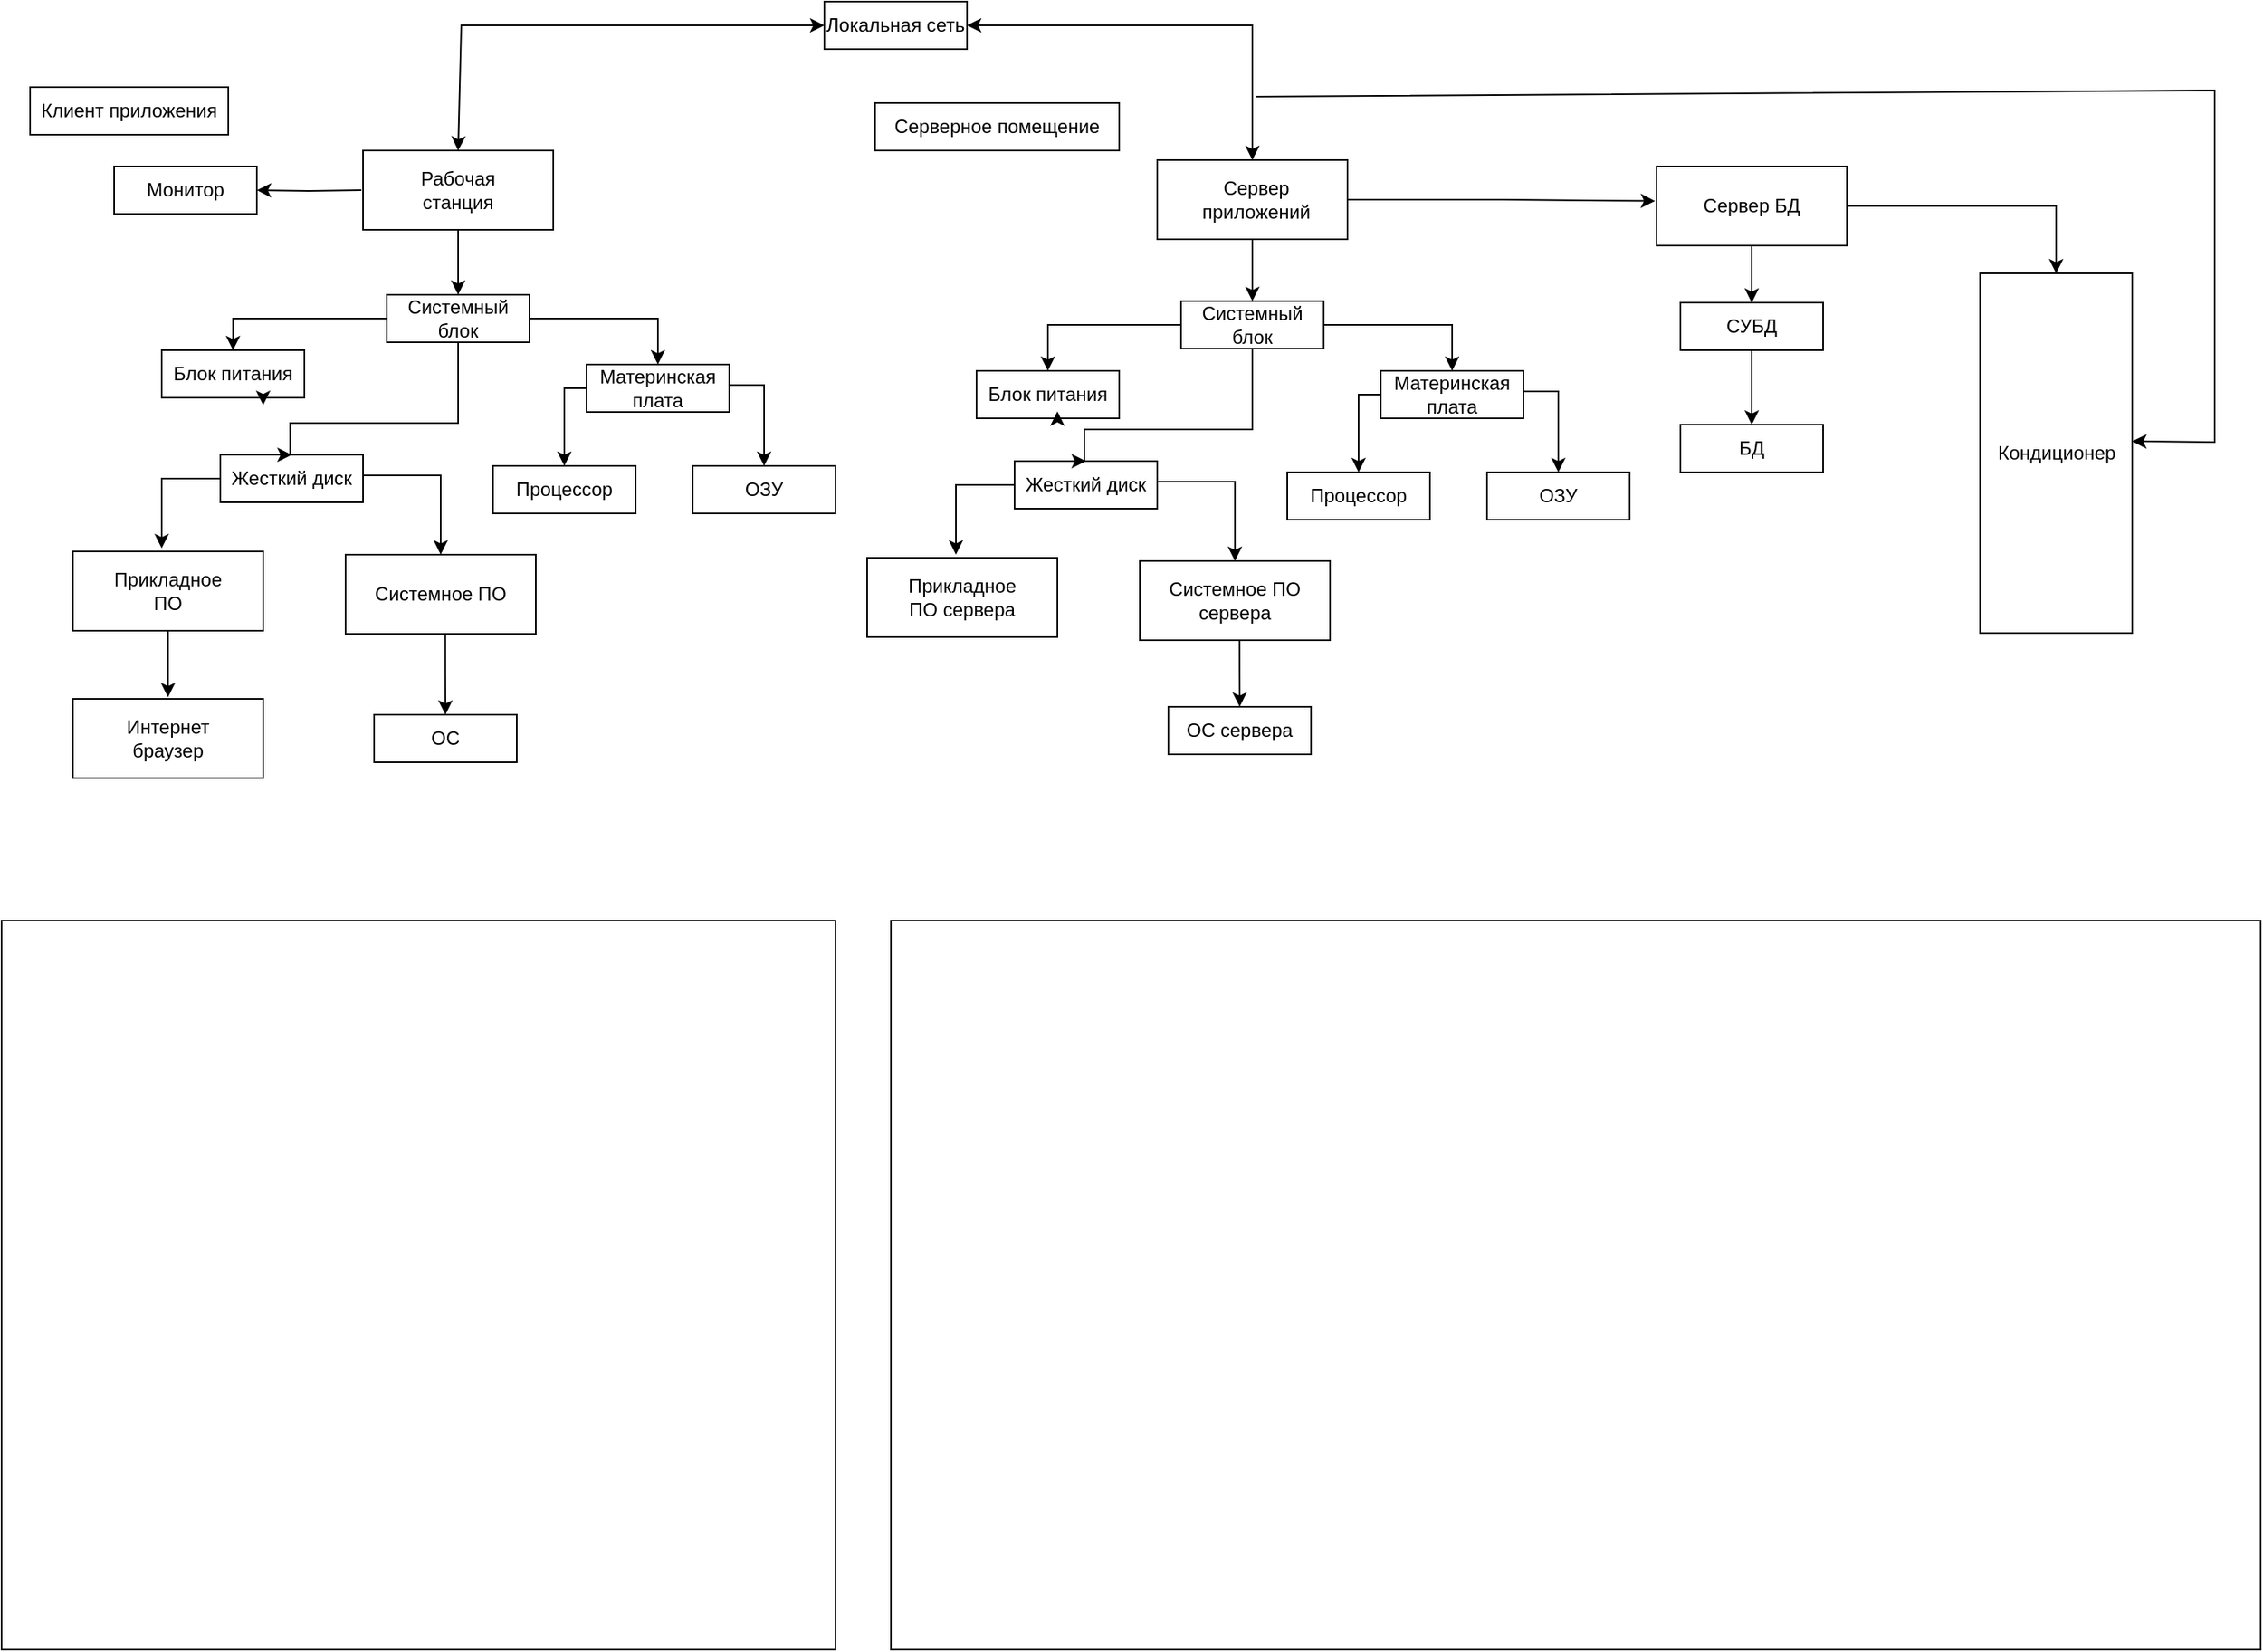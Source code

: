 <mxfile version="24.3.1" type="github">
  <diagram name="Страница — 1" id="SFzuSQNLW-bOwVATLUZI">
    <mxGraphModel dx="1195" dy="1111" grid="1" gridSize="10" guides="1" tooltips="1" connect="1" arrows="1" fold="1" page="1" pageScale="1" pageWidth="827" pageHeight="1169" math="0" shadow="0">
      <root>
        <mxCell id="0" />
        <mxCell id="1" parent="0" />
        <mxCell id="iW1d0NjDWljR0jhIMy1h-1" value="" style="rounded=0;whiteSpace=wrap;html=1;strokeColor=#000000;fillColor=none;fontColor=#000000;" vertex="1" parent="1">
          <mxGeometry x="874" y="630" width="120" height="50" as="geometry" />
        </mxCell>
        <mxCell id="iW1d0NjDWljR0jhIMy1h-2" value="&lt;font&gt;Интернет браузер&lt;/font&gt;" style="text;html=1;align=center;verticalAlign=middle;whiteSpace=wrap;rounded=0;strokeColor=none;fontColor=#000000;" vertex="1" parent="1">
          <mxGeometry x="889" y="640" width="90" height="30" as="geometry" />
        </mxCell>
        <mxCell id="iW1d0NjDWljR0jhIMy1h-3" value="" style="edgeStyle=orthogonalEdgeStyle;rounded=0;orthogonalLoop=1;jettySize=auto;html=1;strokeColor=#000000;fontColor=#000000;" edge="1" parent="1" source="iW1d0NjDWljR0jhIMy1h-4">
          <mxGeometry relative="1" as="geometry">
            <mxPoint x="934" y="629" as="targetPoint" />
          </mxGeometry>
        </mxCell>
        <mxCell id="iW1d0NjDWljR0jhIMy1h-4" value="" style="rounded=0;whiteSpace=wrap;html=1;strokeColor=#000000;fillColor=none;fontColor=#000000;" vertex="1" parent="1">
          <mxGeometry x="874" y="537" width="120" height="50" as="geometry" />
        </mxCell>
        <mxCell id="iW1d0NjDWljR0jhIMy1h-5" value="&lt;font&gt;Прикладное ПО&lt;/font&gt;" style="text;html=1;align=center;verticalAlign=middle;whiteSpace=wrap;rounded=0;strokeColor=none;fontColor=#000000;" vertex="1" parent="1">
          <mxGeometry x="889" y="547" width="90" height="30" as="geometry" />
        </mxCell>
        <mxCell id="iW1d0NjDWljR0jhIMy1h-6" value="" style="edgeStyle=orthogonalEdgeStyle;rounded=0;orthogonalLoop=1;jettySize=auto;html=1;strokeColor=#000000;fontColor=#000000;" edge="1" parent="1" source="iW1d0NjDWljR0jhIMy1h-7" target="iW1d0NjDWljR0jhIMy1h-29">
          <mxGeometry relative="1" as="geometry" />
        </mxCell>
        <mxCell id="iW1d0NjDWljR0jhIMy1h-7" value="" style="rounded=0;whiteSpace=wrap;html=1;strokeColor=#000000;fillColor=none;fontColor=#000000;" vertex="1" parent="1">
          <mxGeometry x="1057" y="284" width="120" height="50" as="geometry" />
        </mxCell>
        <mxCell id="iW1d0NjDWljR0jhIMy1h-8" value="" style="edgeStyle=orthogonalEdgeStyle;rounded=0;orthogonalLoop=1;jettySize=auto;html=1;strokeColor=#000000;fontColor=#000000;" edge="1" parent="1" target="iW1d0NjDWljR0jhIMy1h-73">
          <mxGeometry relative="1" as="geometry">
            <mxPoint x="1056" y="309" as="sourcePoint" />
          </mxGeometry>
        </mxCell>
        <mxCell id="iW1d0NjDWljR0jhIMy1h-9" value="&lt;font&gt;Рабочая станция&lt;/font&gt;" style="text;html=1;align=center;verticalAlign=middle;whiteSpace=wrap;rounded=0;strokeColor=none;fontColor=#000000;" vertex="1" parent="1">
          <mxGeometry x="1072" y="294" width="90" height="30" as="geometry" />
        </mxCell>
        <mxCell id="iW1d0NjDWljR0jhIMy1h-11" value="" style="rounded=0;whiteSpace=wrap;html=1;strokeColor=#000000;fillColor=none;fontColor=#000000;" vertex="1" parent="1">
          <mxGeometry x="1046" y="539" width="120" height="50" as="geometry" />
        </mxCell>
        <mxCell id="iW1d0NjDWljR0jhIMy1h-12" value="" style="edgeStyle=orthogonalEdgeStyle;rounded=0;orthogonalLoop=1;jettySize=auto;html=1;strokeColor=#000000;movable=1;resizable=1;rotatable=1;deletable=1;editable=1;locked=0;connectable=1;exitX=0.524;exitY=1.008;exitDx=0;exitDy=0;exitPerimeter=0;fontColor=#000000;" edge="1" parent="1" source="iW1d0NjDWljR0jhIMy1h-11" target="iW1d0NjDWljR0jhIMy1h-32">
          <mxGeometry relative="1" as="geometry">
            <mxPoint x="1112" y="590" as="sourcePoint" />
            <Array as="points" />
          </mxGeometry>
        </mxCell>
        <mxCell id="iW1d0NjDWljR0jhIMy1h-13" value="&lt;font&gt;Системное ПО&lt;/font&gt;" style="text;html=1;align=center;verticalAlign=middle;whiteSpace=wrap;rounded=0;strokeColor=none;fontColor=#000000;" vertex="1" parent="1">
          <mxGeometry x="1061" y="549" width="90" height="30" as="geometry" />
        </mxCell>
        <mxCell id="iW1d0NjDWljR0jhIMy1h-14" value="" style="edgeStyle=orthogonalEdgeStyle;rounded=0;orthogonalLoop=1;jettySize=auto;html=1;strokeColor=#000000;exitX=1;exitY=0.5;exitDx=0;exitDy=0;startArrow=classic;startFill=1;fontColor=#000000;" edge="1" parent="1" source="iW1d0NjDWljR0jhIMy1h-15" target="iW1d0NjDWljR0jhIMy1h-18">
          <mxGeometry relative="1" as="geometry">
            <mxPoint x="1520.077" y="220" as="sourcePoint" />
          </mxGeometry>
        </mxCell>
        <mxCell id="iW1d0NjDWljR0jhIMy1h-15" value="&lt;font&gt;Локальная сеть&lt;/font&gt;" style="text;html=1;align=center;verticalAlign=middle;whiteSpace=wrap;rounded=0;strokeColor=#000000;fontColor=#000000;" vertex="1" parent="1">
          <mxGeometry x="1348" y="190" width="90" height="30" as="geometry" />
        </mxCell>
        <mxCell id="iW1d0NjDWljR0jhIMy1h-16" value="" style="edgeStyle=orthogonalEdgeStyle;rounded=0;orthogonalLoop=1;jettySize=auto;html=1;strokeColor=#000000;fontColor=#000000;" edge="1" parent="1" source="iW1d0NjDWljR0jhIMy1h-18" target="iW1d0NjDWljR0jhIMy1h-52">
          <mxGeometry relative="1" as="geometry" />
        </mxCell>
        <mxCell id="iW1d0NjDWljR0jhIMy1h-17" value="" style="edgeStyle=orthogonalEdgeStyle;rounded=0;orthogonalLoop=1;jettySize=auto;html=1;strokeColor=#000000;entryX=-0.008;entryY=0.437;entryDx=0;entryDy=0;entryPerimeter=0;fontColor=#000000;" edge="1" parent="1" source="iW1d0NjDWljR0jhIMy1h-18" target="iW1d0NjDWljR0jhIMy1h-21">
          <mxGeometry relative="1" as="geometry">
            <mxPoint x="1778" y="315" as="targetPoint" />
          </mxGeometry>
        </mxCell>
        <mxCell id="iW1d0NjDWljR0jhIMy1h-18" value="" style="rounded=0;whiteSpace=wrap;html=1;strokeColor=#000000;fillColor=none;fontColor=#000000;" vertex="1" parent="1">
          <mxGeometry x="1558" y="290" width="120" height="50" as="geometry" />
        </mxCell>
        <mxCell id="iW1d0NjDWljR0jhIMy1h-19" value="&lt;font&gt;Сервер приложений&lt;/font&gt;" style="text;html=1;align=center;verticalAlign=middle;whiteSpace=wrap;rounded=0;strokeColor=none;fontColor=#000000;" vertex="1" parent="1">
          <mxGeometry x="1573" y="300" width="95" height="30" as="geometry" />
        </mxCell>
        <mxCell id="iW1d0NjDWljR0jhIMy1h-20" value="" style="edgeStyle=orthogonalEdgeStyle;rounded=0;orthogonalLoop=1;jettySize=auto;html=1;strokeColor=#000000;fontColor=#000000;" edge="1" parent="1" source="iW1d0NjDWljR0jhIMy1h-21" target="iW1d0NjDWljR0jhIMy1h-25">
          <mxGeometry relative="1" as="geometry" />
        </mxCell>
        <mxCell id="iW1d0NjDWljR0jhIMy1h-21" value="" style="rounded=0;whiteSpace=wrap;html=1;strokeColor=#000000;fillColor=none;fontColor=#000000;" vertex="1" parent="1">
          <mxGeometry x="1873" y="294" width="120" height="50" as="geometry" />
        </mxCell>
        <mxCell id="iW1d0NjDWljR0jhIMy1h-22" value="&lt;font&gt;Сервер БД&lt;/font&gt;" style="text;html=1;align=center;verticalAlign=middle;whiteSpace=wrap;rounded=0;strokeColor=none;fontColor=#000000;" vertex="1" parent="1">
          <mxGeometry x="1888" y="304" width="90" height="30" as="geometry" />
        </mxCell>
        <mxCell id="iW1d0NjDWljR0jhIMy1h-23" value="&lt;font&gt;БД&lt;/font&gt;" style="text;html=1;align=center;verticalAlign=middle;whiteSpace=wrap;rounded=0;strokeColor=#000000;fontColor=#000000;" vertex="1" parent="1">
          <mxGeometry x="1888" y="457" width="90" height="30" as="geometry" />
        </mxCell>
        <mxCell id="iW1d0NjDWljR0jhIMy1h-24" value="" style="edgeStyle=orthogonalEdgeStyle;rounded=0;orthogonalLoop=1;jettySize=auto;html=1;strokeColor=#000000;fontColor=#000000;" edge="1" parent="1" source="iW1d0NjDWljR0jhIMy1h-25" target="iW1d0NjDWljR0jhIMy1h-23">
          <mxGeometry relative="1" as="geometry" />
        </mxCell>
        <mxCell id="iW1d0NjDWljR0jhIMy1h-25" value="&lt;font&gt;СУБД&lt;/font&gt;" style="text;html=1;align=center;verticalAlign=middle;whiteSpace=wrap;rounded=0;strokeColor=#000000;fontColor=#000000;" vertex="1" parent="1">
          <mxGeometry x="1888" y="380" width="90" height="30" as="geometry" />
        </mxCell>
        <mxCell id="iW1d0NjDWljR0jhIMy1h-26" value="" style="edgeStyle=orthogonalEdgeStyle;rounded=0;orthogonalLoop=1;jettySize=auto;html=1;strokeColor=#000000;fontColor=#000000;" edge="1" parent="1" source="iW1d0NjDWljR0jhIMy1h-29" target="iW1d0NjDWljR0jhIMy1h-31">
          <mxGeometry relative="1" as="geometry" />
        </mxCell>
        <mxCell id="iW1d0NjDWljR0jhIMy1h-27" value="" style="edgeStyle=orthogonalEdgeStyle;rounded=0;orthogonalLoop=1;jettySize=auto;html=1;strokeColor=#000000;fontColor=#000000;" edge="1" parent="1" source="iW1d0NjDWljR0jhIMy1h-29" target="iW1d0NjDWljR0jhIMy1h-39">
          <mxGeometry relative="1" as="geometry" />
        </mxCell>
        <mxCell id="iW1d0NjDWljR0jhIMy1h-28" value="" style="edgeStyle=orthogonalEdgeStyle;rounded=0;orthogonalLoop=1;jettySize=auto;html=1;entryX=0.5;entryY=0;entryDx=0;entryDy=0;strokeColor=#000000;fontColor=#000000;" edge="1" parent="1" source="iW1d0NjDWljR0jhIMy1h-29" target="iW1d0NjDWljR0jhIMy1h-36">
          <mxGeometry relative="1" as="geometry">
            <Array as="points">
              <mxPoint x="1117" y="456" />
              <mxPoint x="1011" y="456" />
              <mxPoint x="1011" y="476" />
            </Array>
          </mxGeometry>
        </mxCell>
        <mxCell id="iW1d0NjDWljR0jhIMy1h-29" value="&lt;font&gt;Системный блок&lt;/font&gt;" style="text;html=1;align=center;verticalAlign=middle;whiteSpace=wrap;rounded=0;strokeColor=#000000;fontColor=#000000;" vertex="1" parent="1">
          <mxGeometry x="1072" y="375" width="90" height="30" as="geometry" />
        </mxCell>
        <mxCell id="iW1d0NjDWljR0jhIMy1h-30" style="edgeStyle=orthogonalEdgeStyle;rounded=0;orthogonalLoop=1;jettySize=auto;html=1;exitX=0.5;exitY=1;exitDx=0;exitDy=0;strokeColor=#000000;fontColor=#000000;" edge="1" parent="1" source="iW1d0NjDWljR0jhIMy1h-31">
          <mxGeometry relative="1" as="geometry">
            <mxPoint x="994.0" y="444.6" as="targetPoint" />
          </mxGeometry>
        </mxCell>
        <mxCell id="iW1d0NjDWljR0jhIMy1h-31" value="&lt;font&gt;Блок питания&lt;/font&gt;" style="text;html=1;align=center;verticalAlign=middle;whiteSpace=wrap;rounded=0;strokeColor=#000000;fontColor=#000000;" vertex="1" parent="1">
          <mxGeometry x="930" y="410" width="90" height="30" as="geometry" />
        </mxCell>
        <mxCell id="iW1d0NjDWljR0jhIMy1h-32" value="&lt;font&gt;ОС&lt;/font&gt;" style="text;html=1;align=center;verticalAlign=middle;whiteSpace=wrap;rounded=0;strokeColor=#000000;fontColor=#000000;" vertex="1" parent="1">
          <mxGeometry x="1064" y="640" width="90" height="30" as="geometry" />
        </mxCell>
        <mxCell id="iW1d0NjDWljR0jhIMy1h-34" value="&lt;div&gt;&lt;br&gt;&lt;/div&gt;&lt;div&gt;&lt;br&gt;&lt;/div&gt;&lt;div&gt;&lt;br&gt;&lt;/div&gt;&lt;div&gt;&lt;br&gt;&lt;/div&gt;" style="edgeStyle=orthogonalEdgeStyle;rounded=0;orthogonalLoop=1;jettySize=auto;html=1;startArrow=none;startFill=0;strokeColor=#000000;fontColor=#000000;" edge="1" parent="1" source="iW1d0NjDWljR0jhIMy1h-36">
          <mxGeometry relative="1" as="geometry">
            <mxPoint x="930" y="535" as="targetPoint" />
            <Array as="points">
              <mxPoint x="930" y="491" />
              <mxPoint x="930" y="533" />
            </Array>
          </mxGeometry>
        </mxCell>
        <mxCell id="iW1d0NjDWljR0jhIMy1h-35" value="" style="edgeStyle=orthogonalEdgeStyle;rounded=0;orthogonalLoop=1;jettySize=auto;html=1;entryX=0.5;entryY=0;entryDx=0;entryDy=0;strokeColor=#000000;fontColor=#000000;" edge="1" parent="1" source="iW1d0NjDWljR0jhIMy1h-36" target="iW1d0NjDWljR0jhIMy1h-11">
          <mxGeometry relative="1" as="geometry">
            <Array as="points">
              <mxPoint x="1106" y="489" />
            </Array>
          </mxGeometry>
        </mxCell>
        <mxCell id="iW1d0NjDWljR0jhIMy1h-36" value="&lt;font&gt;Жесткий диск&lt;/font&gt;" style="text;html=1;align=center;verticalAlign=middle;whiteSpace=wrap;rounded=0;strokeColor=#000000;fontColor=#000000;" vertex="1" parent="1">
          <mxGeometry x="967" y="476" width="90" height="30" as="geometry" />
        </mxCell>
        <mxCell id="iW1d0NjDWljR0jhIMy1h-37" value="" style="edgeStyle=orthogonalEdgeStyle;rounded=0;orthogonalLoop=1;jettySize=auto;html=1;entryX=0.5;entryY=0;entryDx=0;entryDy=0;strokeColor=#000000;fontColor=#000000;" edge="1" parent="1" source="iW1d0NjDWljR0jhIMy1h-39" target="iW1d0NjDWljR0jhIMy1h-42">
          <mxGeometry relative="1" as="geometry">
            <Array as="points">
              <mxPoint x="1184" y="434" />
            </Array>
          </mxGeometry>
        </mxCell>
        <mxCell id="iW1d0NjDWljR0jhIMy1h-38" value="" style="edgeStyle=orthogonalEdgeStyle;rounded=0;orthogonalLoop=1;jettySize=auto;html=1;entryX=0.5;entryY=0;entryDx=0;entryDy=0;strokeColor=#000000;fontColor=#000000;" edge="1" parent="1" source="iW1d0NjDWljR0jhIMy1h-39" target="iW1d0NjDWljR0jhIMy1h-41">
          <mxGeometry relative="1" as="geometry">
            <mxPoint x="1373" y="434" as="targetPoint" />
            <Array as="points">
              <mxPoint x="1310" y="432" />
            </Array>
          </mxGeometry>
        </mxCell>
        <mxCell id="iW1d0NjDWljR0jhIMy1h-39" value="&lt;font&gt;Материнская плата&lt;/font&gt;" style="text;html=1;align=center;verticalAlign=middle;whiteSpace=wrap;rounded=0;strokeColor=#000000;fontColor=#000000;" vertex="1" parent="1">
          <mxGeometry x="1198" y="419" width="90" height="30" as="geometry" />
        </mxCell>
        <mxCell id="iW1d0NjDWljR0jhIMy1h-40" style="edgeStyle=orthogonalEdgeStyle;rounded=0;orthogonalLoop=1;jettySize=auto;html=1;exitX=0.5;exitY=1;exitDx=0;exitDy=0;strokeColor=#000000;fontColor=#000000;" edge="1" parent="1" source="iW1d0NjDWljR0jhIMy1h-25" target="iW1d0NjDWljR0jhIMy1h-25">
          <mxGeometry relative="1" as="geometry" />
        </mxCell>
        <mxCell id="iW1d0NjDWljR0jhIMy1h-41" value="&lt;font&gt;ОЗУ&lt;/font&gt;" style="text;html=1;align=center;verticalAlign=middle;whiteSpace=wrap;rounded=0;strokeColor=#000000;fontColor=#000000;" vertex="1" parent="1">
          <mxGeometry x="1265" y="483" width="90" height="30" as="geometry" />
        </mxCell>
        <mxCell id="iW1d0NjDWljR0jhIMy1h-42" value="&lt;font&gt;Процессор&lt;/font&gt;" style="text;html=1;align=center;verticalAlign=middle;whiteSpace=wrap;rounded=0;strokeColor=#000000;fontColor=#000000;" vertex="1" parent="1">
          <mxGeometry x="1139" y="483" width="90" height="30" as="geometry" />
        </mxCell>
        <mxCell id="iW1d0NjDWljR0jhIMy1h-43" value="" style="rounded=0;whiteSpace=wrap;html=1;strokeColor=#000000;fillColor=none;fontColor=#000000;" vertex="1" parent="1">
          <mxGeometry x="1375" y="541" width="120" height="50" as="geometry" />
        </mxCell>
        <mxCell id="iW1d0NjDWljR0jhIMy1h-44" value="&lt;font&gt;Прикладное ПО сервера&lt;/font&gt;" style="text;html=1;align=center;verticalAlign=middle;whiteSpace=wrap;rounded=0;strokeColor=none;fontColor=#000000;" vertex="1" parent="1">
          <mxGeometry x="1390" y="551" width="90" height="30" as="geometry" />
        </mxCell>
        <mxCell id="iW1d0NjDWljR0jhIMy1h-46" value="" style="rounded=0;whiteSpace=wrap;html=1;strokeColor=#000000;fillColor=none;fontColor=#000000;" vertex="1" parent="1">
          <mxGeometry x="1547" y="543" width="120" height="50" as="geometry" />
        </mxCell>
        <mxCell id="iW1d0NjDWljR0jhIMy1h-47" value="" style="edgeStyle=orthogonalEdgeStyle;rounded=0;orthogonalLoop=1;jettySize=auto;html=1;strokeColor=#000000;movable=1;resizable=1;rotatable=1;deletable=1;editable=1;locked=0;connectable=1;exitX=0.524;exitY=1.008;exitDx=0;exitDy=0;exitPerimeter=0;fontColor=#000000;" edge="1" parent="1" source="iW1d0NjDWljR0jhIMy1h-46" target="iW1d0NjDWljR0jhIMy1h-55">
          <mxGeometry relative="1" as="geometry">
            <mxPoint x="1613" y="594" as="sourcePoint" />
            <Array as="points" />
          </mxGeometry>
        </mxCell>
        <mxCell id="iW1d0NjDWljR0jhIMy1h-48" value="&lt;font&gt;Системное ПО сервера&lt;/font&gt;" style="text;html=1;align=center;verticalAlign=middle;whiteSpace=wrap;rounded=0;strokeColor=none;fontColor=#000000;" vertex="1" parent="1">
          <mxGeometry x="1562" y="553" width="90" height="30" as="geometry" />
        </mxCell>
        <mxCell id="iW1d0NjDWljR0jhIMy1h-49" value="" style="edgeStyle=orthogonalEdgeStyle;rounded=0;orthogonalLoop=1;jettySize=auto;html=1;strokeColor=#000000;fontColor=#000000;" edge="1" parent="1" source="iW1d0NjDWljR0jhIMy1h-52" target="iW1d0NjDWljR0jhIMy1h-54">
          <mxGeometry relative="1" as="geometry" />
        </mxCell>
        <mxCell id="iW1d0NjDWljR0jhIMy1h-50" value="" style="edgeStyle=orthogonalEdgeStyle;rounded=0;orthogonalLoop=1;jettySize=auto;html=1;strokeColor=#000000;fontColor=#000000;" edge="1" parent="1" source="iW1d0NjDWljR0jhIMy1h-52" target="iW1d0NjDWljR0jhIMy1h-62">
          <mxGeometry relative="1" as="geometry" />
        </mxCell>
        <mxCell id="iW1d0NjDWljR0jhIMy1h-51" value="" style="edgeStyle=orthogonalEdgeStyle;rounded=0;orthogonalLoop=1;jettySize=auto;html=1;entryX=0.5;entryY=0;entryDx=0;entryDy=0;strokeColor=#000000;fontColor=#000000;" edge="1" parent="1" source="iW1d0NjDWljR0jhIMy1h-52" target="iW1d0NjDWljR0jhIMy1h-59">
          <mxGeometry relative="1" as="geometry">
            <Array as="points">
              <mxPoint x="1618" y="460" />
              <mxPoint x="1512" y="460" />
              <mxPoint x="1512" y="480" />
            </Array>
          </mxGeometry>
        </mxCell>
        <mxCell id="iW1d0NjDWljR0jhIMy1h-52" value="&lt;font&gt;Системный блок&lt;/font&gt;" style="text;html=1;align=center;verticalAlign=middle;whiteSpace=wrap;rounded=0;strokeColor=#000000;fontColor=#000000;" vertex="1" parent="1">
          <mxGeometry x="1573" y="379" width="90" height="30" as="geometry" />
        </mxCell>
        <mxCell id="iW1d0NjDWljR0jhIMy1h-53" style="edgeStyle=orthogonalEdgeStyle;rounded=0;orthogonalLoop=1;jettySize=auto;html=1;exitX=0.5;exitY=1;exitDx=0;exitDy=0;strokeColor=#000000;fontColor=#000000;" edge="1" parent="1" source="iW1d0NjDWljR0jhIMy1h-54">
          <mxGeometry relative="1" as="geometry">
            <mxPoint x="1495.0" y="448.6" as="targetPoint" />
          </mxGeometry>
        </mxCell>
        <mxCell id="iW1d0NjDWljR0jhIMy1h-54" value="&lt;font&gt;Блок питания&lt;/font&gt;" style="text;html=1;align=center;verticalAlign=middle;whiteSpace=wrap;rounded=0;strokeColor=#000000;fontColor=#000000;" vertex="1" parent="1">
          <mxGeometry x="1444" y="423" width="90" height="30" as="geometry" />
        </mxCell>
        <mxCell id="iW1d0NjDWljR0jhIMy1h-55" value="&lt;font&gt;ОС сервера&lt;/font&gt;" style="text;html=1;align=center;verticalAlign=middle;whiteSpace=wrap;rounded=0;strokeColor=#000000;fontColor=#000000;" vertex="1" parent="1">
          <mxGeometry x="1565" y="635" width="90" height="30" as="geometry" />
        </mxCell>
        <mxCell id="iW1d0NjDWljR0jhIMy1h-57" value="&lt;div&gt;&lt;br&gt;&lt;/div&gt;&lt;div&gt;&lt;br&gt;&lt;/div&gt;&lt;div&gt;&lt;br&gt;&lt;/div&gt;&lt;div&gt;&lt;br&gt;&lt;/div&gt;" style="edgeStyle=orthogonalEdgeStyle;rounded=0;orthogonalLoop=1;jettySize=auto;html=1;startArrow=none;startFill=0;strokeColor=#000000;fontColor=#000000;" edge="1" parent="1" source="iW1d0NjDWljR0jhIMy1h-59">
          <mxGeometry relative="1" as="geometry">
            <mxPoint x="1431" y="539" as="targetPoint" />
            <Array as="points">
              <mxPoint x="1431" y="495" />
              <mxPoint x="1431" y="537" />
            </Array>
          </mxGeometry>
        </mxCell>
        <mxCell id="iW1d0NjDWljR0jhIMy1h-58" value="" style="edgeStyle=orthogonalEdgeStyle;rounded=0;orthogonalLoop=1;jettySize=auto;html=1;entryX=0.5;entryY=0;entryDx=0;entryDy=0;strokeColor=#000000;fontColor=#000000;" edge="1" parent="1" source="iW1d0NjDWljR0jhIMy1h-59" target="iW1d0NjDWljR0jhIMy1h-46">
          <mxGeometry relative="1" as="geometry">
            <Array as="points">
              <mxPoint x="1607" y="493" />
            </Array>
          </mxGeometry>
        </mxCell>
        <mxCell id="iW1d0NjDWljR0jhIMy1h-59" value="&lt;font&gt;Жесткий диск&lt;/font&gt;" style="text;html=1;align=center;verticalAlign=middle;whiteSpace=wrap;rounded=0;strokeColor=#000000;fontColor=#000000;" vertex="1" parent="1">
          <mxGeometry x="1468" y="480" width="90" height="30" as="geometry" />
        </mxCell>
        <mxCell id="iW1d0NjDWljR0jhIMy1h-60" value="" style="edgeStyle=orthogonalEdgeStyle;rounded=0;orthogonalLoop=1;jettySize=auto;html=1;entryX=0.5;entryY=0;entryDx=0;entryDy=0;strokeColor=#000000;fontColor=#000000;" edge="1" parent="1" source="iW1d0NjDWljR0jhIMy1h-62" target="iW1d0NjDWljR0jhIMy1h-64">
          <mxGeometry relative="1" as="geometry">
            <Array as="points">
              <mxPoint x="1685" y="438" />
            </Array>
          </mxGeometry>
        </mxCell>
        <mxCell id="iW1d0NjDWljR0jhIMy1h-61" value="" style="edgeStyle=orthogonalEdgeStyle;rounded=0;orthogonalLoop=1;jettySize=auto;html=1;entryX=0.5;entryY=0;entryDx=0;entryDy=0;strokeColor=#000000;fontColor=#000000;" edge="1" parent="1" source="iW1d0NjDWljR0jhIMy1h-62" target="iW1d0NjDWljR0jhIMy1h-63">
          <mxGeometry relative="1" as="geometry">
            <mxPoint x="1874" y="438" as="targetPoint" />
            <Array as="points">
              <mxPoint x="1811" y="436" />
            </Array>
          </mxGeometry>
        </mxCell>
        <mxCell id="iW1d0NjDWljR0jhIMy1h-62" value="&lt;font&gt;Материнская плата&lt;/font&gt;" style="text;html=1;align=center;verticalAlign=middle;whiteSpace=wrap;rounded=0;strokeColor=#000000;fontColor=#000000;" vertex="1" parent="1">
          <mxGeometry x="1699" y="423" width="90" height="30" as="geometry" />
        </mxCell>
        <mxCell id="iW1d0NjDWljR0jhIMy1h-63" value="&lt;font&gt;ОЗУ&lt;/font&gt;" style="text;html=1;align=center;verticalAlign=middle;whiteSpace=wrap;rounded=0;strokeColor=#000000;fontColor=#000000;" vertex="1" parent="1">
          <mxGeometry x="1766" y="487" width="90" height="30" as="geometry" />
        </mxCell>
        <mxCell id="iW1d0NjDWljR0jhIMy1h-64" value="&lt;font&gt;Процессор&lt;/font&gt;" style="text;html=1;align=center;verticalAlign=middle;whiteSpace=wrap;rounded=0;strokeColor=#000000;fontColor=#000000;" vertex="1" parent="1">
          <mxGeometry x="1640" y="487" width="90" height="30" as="geometry" />
        </mxCell>
        <mxCell id="iW1d0NjDWljR0jhIMy1h-65" value="" style="rounded=0;whiteSpace=wrap;html=1;strokeColor=#000000;fillColor=none;" vertex="1" parent="1">
          <mxGeometry x="829" y="770" width="526" height="460" as="geometry" />
        </mxCell>
        <mxCell id="iW1d0NjDWljR0jhIMy1h-66" value="" style="rounded=0;whiteSpace=wrap;html=1;strokeColor=#000000;fillColor=none;fontColor=#000000;" vertex="1" parent="1">
          <mxGeometry x="1390" y="770" width="864" height="460" as="geometry" />
        </mxCell>
        <mxCell id="iW1d0NjDWljR0jhIMy1h-68" value="&lt;font&gt;Клиент приложения&lt;/font&gt;" style="text;html=1;align=center;verticalAlign=middle;whiteSpace=wrap;rounded=0;strokeColor=#000000;fontColor=#000000;" vertex="1" parent="1">
          <mxGeometry x="847" y="244" width="125" height="30" as="geometry" />
        </mxCell>
        <mxCell id="iW1d0NjDWljR0jhIMy1h-69" value="&lt;font&gt;Серверное помещение&lt;/font&gt;" style="text;html=1;align=center;verticalAlign=middle;whiteSpace=wrap;rounded=0;strokeColor=#000000;fontColor=#000000;" vertex="1" parent="1">
          <mxGeometry x="1380" y="254" width="154" height="30" as="geometry" />
        </mxCell>
        <mxCell id="iW1d0NjDWljR0jhIMy1h-70" value="" style="rounded=0;whiteSpace=wrap;html=1;strokeColor=#000000;fillColor=none;fontColor=#000000;" vertex="1" parent="1">
          <mxGeometry x="2077" y="361.5" width="96" height="227" as="geometry" />
        </mxCell>
        <mxCell id="iW1d0NjDWljR0jhIMy1h-71" value="&lt;font&gt;Кондиционер&lt;/font&gt;" style="text;html=1;align=center;verticalAlign=middle;whiteSpace=wrap;rounded=0;strokeColor=none;fontColor=#000000;" vertex="1" parent="1">
          <mxGeometry x="2078" y="460" width="95" height="30" as="geometry" />
        </mxCell>
        <mxCell id="iW1d0NjDWljR0jhIMy1h-72" value="" style="endArrow=classic;startArrow=classic;html=1;rounded=0;strokeColor=#000000;entryX=0;entryY=0.5;entryDx=0;entryDy=0;exitX=0.5;exitY=0;exitDx=0;exitDy=0;movable=1;resizable=1;rotatable=1;deletable=1;editable=1;locked=0;connectable=1;fontColor=#000000;" edge="1" parent="1" source="iW1d0NjDWljR0jhIMy1h-7" target="iW1d0NjDWljR0jhIMy1h-15">
          <mxGeometry width="50" height="50" relative="1" as="geometry">
            <mxPoint x="1527" y="539" as="sourcePoint" />
            <mxPoint x="1577" y="489" as="targetPoint" />
            <Array as="points">
              <mxPoint x="1119" y="205" />
            </Array>
          </mxGeometry>
        </mxCell>
        <mxCell id="iW1d0NjDWljR0jhIMy1h-73" value="&lt;font&gt;Монитор&lt;/font&gt;" style="text;html=1;align=center;verticalAlign=middle;whiteSpace=wrap;rounded=0;strokeColor=#000000;fontColor=#000000;" vertex="1" parent="1">
          <mxGeometry x="900" y="294" width="90" height="30" as="geometry" />
        </mxCell>
        <mxCell id="iW1d0NjDWljR0jhIMy1h-74" value="" style="endArrow=classic;html=1;rounded=0;strokeColor=#000000;exitX=1;exitY=0.5;exitDx=0;exitDy=0;entryX=0.5;entryY=0;entryDx=0;entryDy=0;fontColor=#000000;" edge="1" parent="1" source="iW1d0NjDWljR0jhIMy1h-21" target="iW1d0NjDWljR0jhIMy1h-70">
          <mxGeometry width="50" height="50" relative="1" as="geometry">
            <mxPoint x="2018" y="318" as="sourcePoint" />
            <mxPoint x="2068" y="268" as="targetPoint" />
            <Array as="points">
              <mxPoint x="2125" y="319" />
            </Array>
          </mxGeometry>
        </mxCell>
        <mxCell id="iW1d0NjDWljR0jhIMy1h-75" value="" style="endArrow=classic;html=1;rounded=0;strokeColor=#000000;entryX=1;entryY=0.25;entryDx=0;entryDy=0;fontColor=#000000;" edge="1" parent="1" target="iW1d0NjDWljR0jhIMy1h-71">
          <mxGeometry width="50" height="50" relative="1" as="geometry">
            <mxPoint x="1620" y="250" as="sourcePoint" />
            <mxPoint x="1898" y="216" as="targetPoint" />
            <Array as="points">
              <mxPoint x="2225" y="246" />
              <mxPoint x="2225" y="468" />
            </Array>
          </mxGeometry>
        </mxCell>
      </root>
    </mxGraphModel>
  </diagram>
</mxfile>
